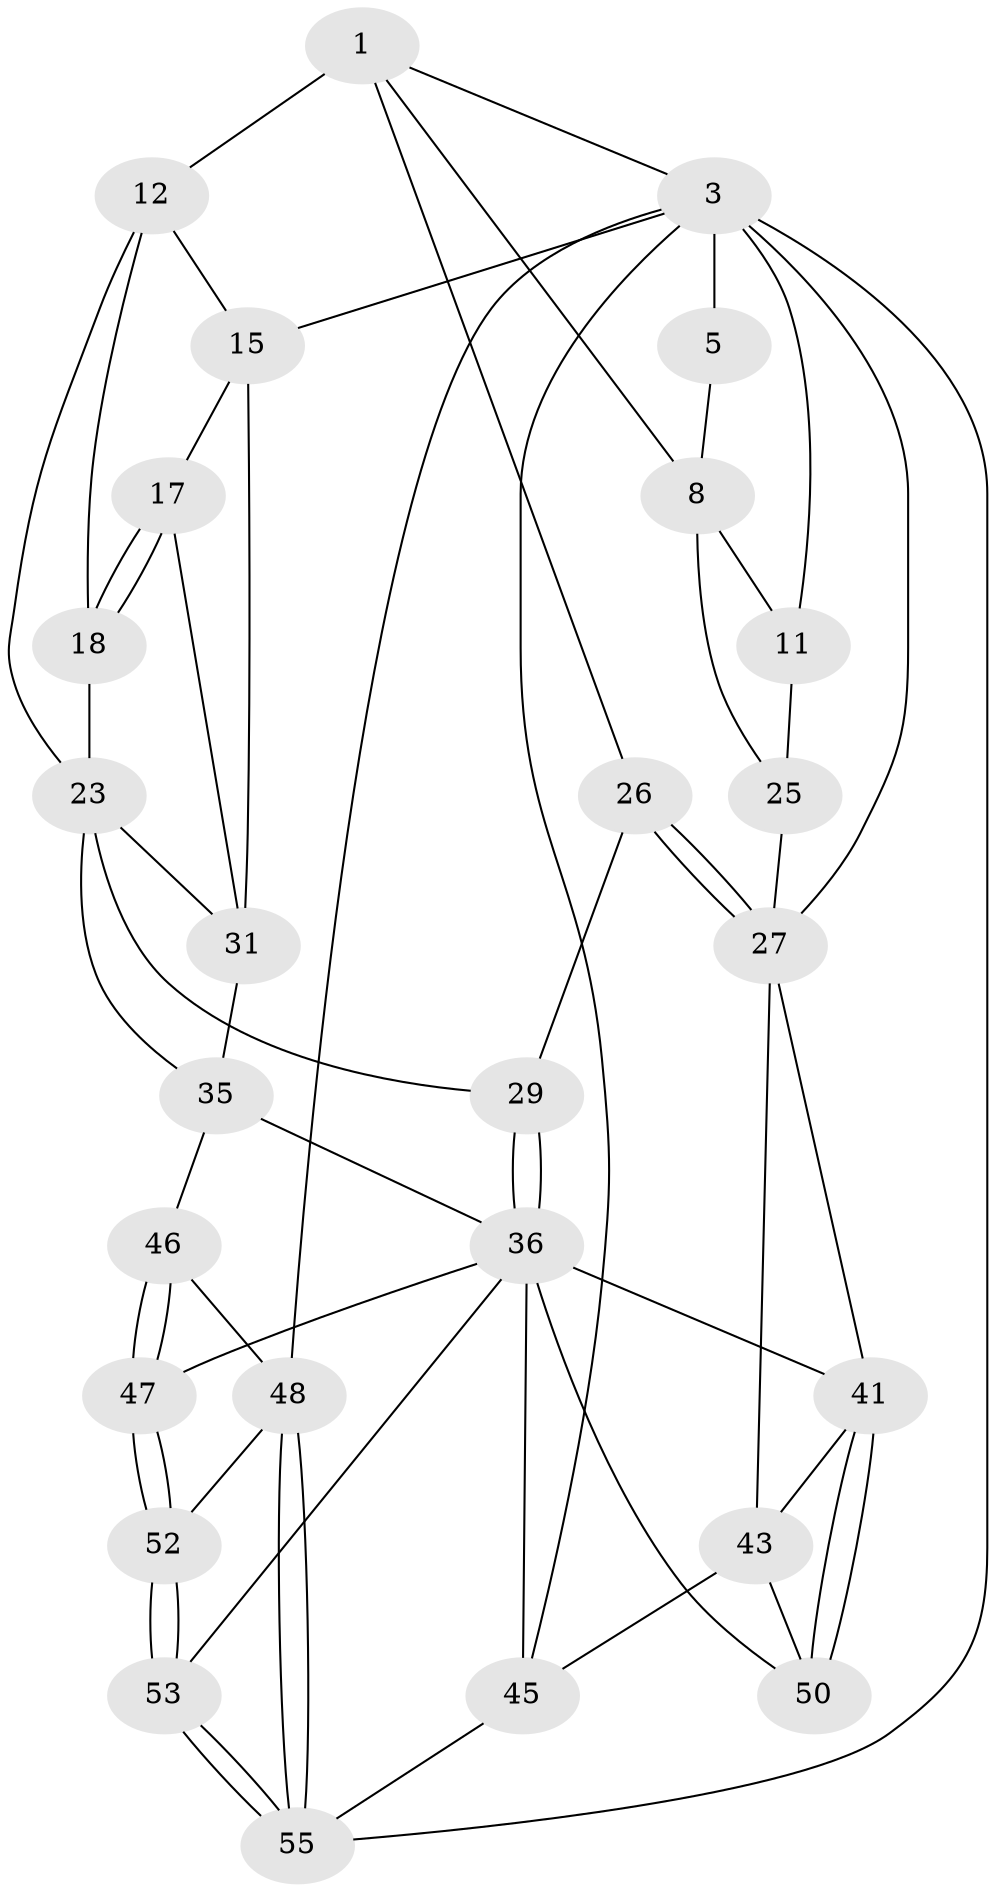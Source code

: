 // original degree distribution, {3: 0.03636363636363636, 4: 0.2727272727272727, 5: 0.4727272727272727, 6: 0.21818181818181817}
// Generated by graph-tools (version 1.1) at 2025/28/03/15/25 16:28:02]
// undirected, 27 vertices, 61 edges
graph export_dot {
graph [start="1"]
  node [color=gray90,style=filled];
  1 [pos="+0.40720450285965937+0",super="+2+6"];
  3 [pos="+1+0",super="+37+4"];
  5 [pos="+0.1841755343360469+0"];
  8 [pos="+0.2150511356819916+0.2536593113272974",super="+9"];
  11 [pos="+0+0.21594246978958323"];
  12 [pos="+0.6466690459373503+0.05472313312194649",super="+13"];
  15 [pos="+1+0.01031220865505834",super="+16+30"];
  17 [pos="+0.754612235824403+0.39291228559757335"];
  18 [pos="+0.7254041861960456+0.3915745377607208",super="+19"];
  23 [pos="+0.6113172489962843+0.43042150634090937",super="+33+24"];
  25 [pos="+0.058216072949940065+0.3017898278119032"];
  26 [pos="+0.2102763607626601+0.5453654082252402"];
  27 [pos="+0.19430680800504554+0.5580229003265115",super="+28"];
  29 [pos="+0.45994648523487036+0.5892012764330523"];
  31 [pos="+1+0.4928073152632979",super="+32"];
  35 [pos="+0.6162143545137265+0.6319247809741237",super="+38"];
  36 [pos="+0.48021541115420513+0.6328976341791244",super="+39"];
  41 [pos="+0.20514411225897466+0.7022555388246843",super="+42"];
  43 [pos="+0+0.7224729801750543",super="+44"];
  45 [pos="+0+1"];
  46 [pos="+0.7064043307635723+0.7839911973183825"];
  47 [pos="+0.4620699601120075+0.8302853359867749"];
  48 [pos="+0.799018750885889+0.8855766193503668",super="+49"];
  50 [pos="+0.10291927319337188+0.8638739962367918"];
  52 [pos="+0.48406717929838977+1"];
  53 [pos="+0.47685201423553236+1"];
  55 [pos="+0.8278196380346104+1"];
  1 -- 3;
  1 -- 12 [weight=2];
  1 -- 8;
  1 -- 26;
  3 -- 15 [weight=2];
  3 -- 48;
  3 -- 55;
  3 -- 5;
  3 -- 11;
  3 -- 45;
  3 -- 27;
  5 -- 8;
  8 -- 25;
  8 -- 11;
  11 -- 25;
  12 -- 15;
  12 -- 23;
  12 -- 18 [weight=2];
  15 -- 17;
  15 -- 31;
  17 -- 18;
  17 -- 18;
  17 -- 31;
  18 -- 23;
  23 -- 35;
  23 -- 31;
  23 -- 29;
  25 -- 27;
  26 -- 27;
  26 -- 27;
  26 -- 29;
  27 -- 41;
  27 -- 43;
  29 -- 36;
  29 -- 36;
  31 -- 35;
  35 -- 36;
  35 -- 46;
  36 -- 50;
  36 -- 53;
  36 -- 41;
  36 -- 45;
  36 -- 47;
  41 -- 50;
  41 -- 50;
  41 -- 43;
  43 -- 50;
  43 -- 45;
  45 -- 55;
  46 -- 47;
  46 -- 47;
  46 -- 48;
  47 -- 52;
  47 -- 52;
  48 -- 55;
  48 -- 55;
  48 -- 52;
  52 -- 53;
  52 -- 53;
  53 -- 55;
  53 -- 55;
}

